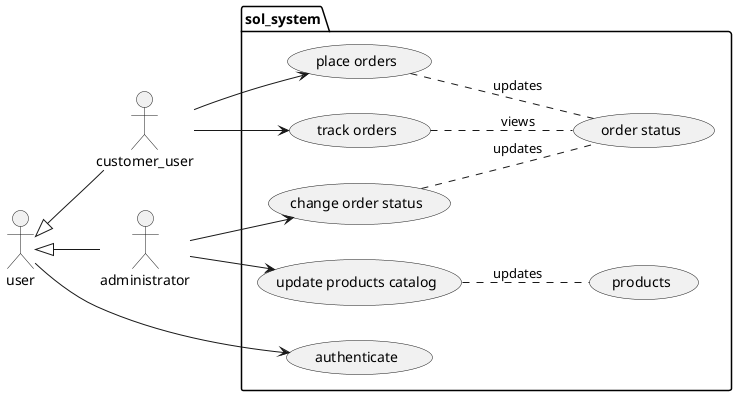 @startuml design

left to right direction

:user:
:customer_user:
:user: <|-- :customer_user:
:administrator:
:user: <|-- :administrator:

package sol_system {
    :user: --> (authenticate)
    :customer_user: --> (place orders)
    :customer_user: --> (track orders)
    :administrator: --> (change order status)
    :administrator: --> (update products catalog)
    (change order status) .. (order status) : updates
    (place orders) .. (order status) : updates
    (track orders) .. (order status) : views
    (update products catalog) .. (products) : updates
}

@enduml